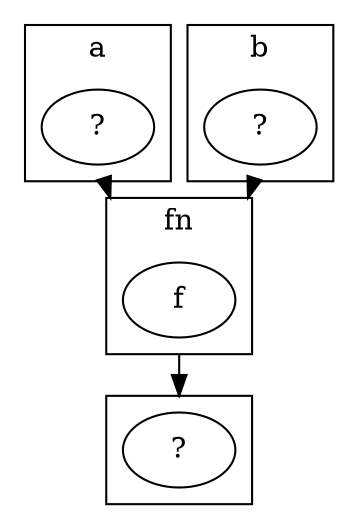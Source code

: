 digraph {
	compound = true
	subgraph cluster_a {
		label = a
		a [label = "?"]
	}
	subgraph cluster_b {
		label = b
		b [label = "?"]
	}
	subgraph cluster_plus {
		label = fn
		plus [label = "f"]
	}
	subgraph cluster_a_plus_b {
		result [label = "?"]
	}
	a -> plus [ltail = cluster_a lhead = cluster_plus headport="nw"/* headlabel=0 */]
	b -> plus [ltail = cluster_b lhead = cluster_plus headport="ne"/* headlabel=1 */]
	plus -> result [ltail = cluster_plus lhead=cluster_a_plus_b]
}
